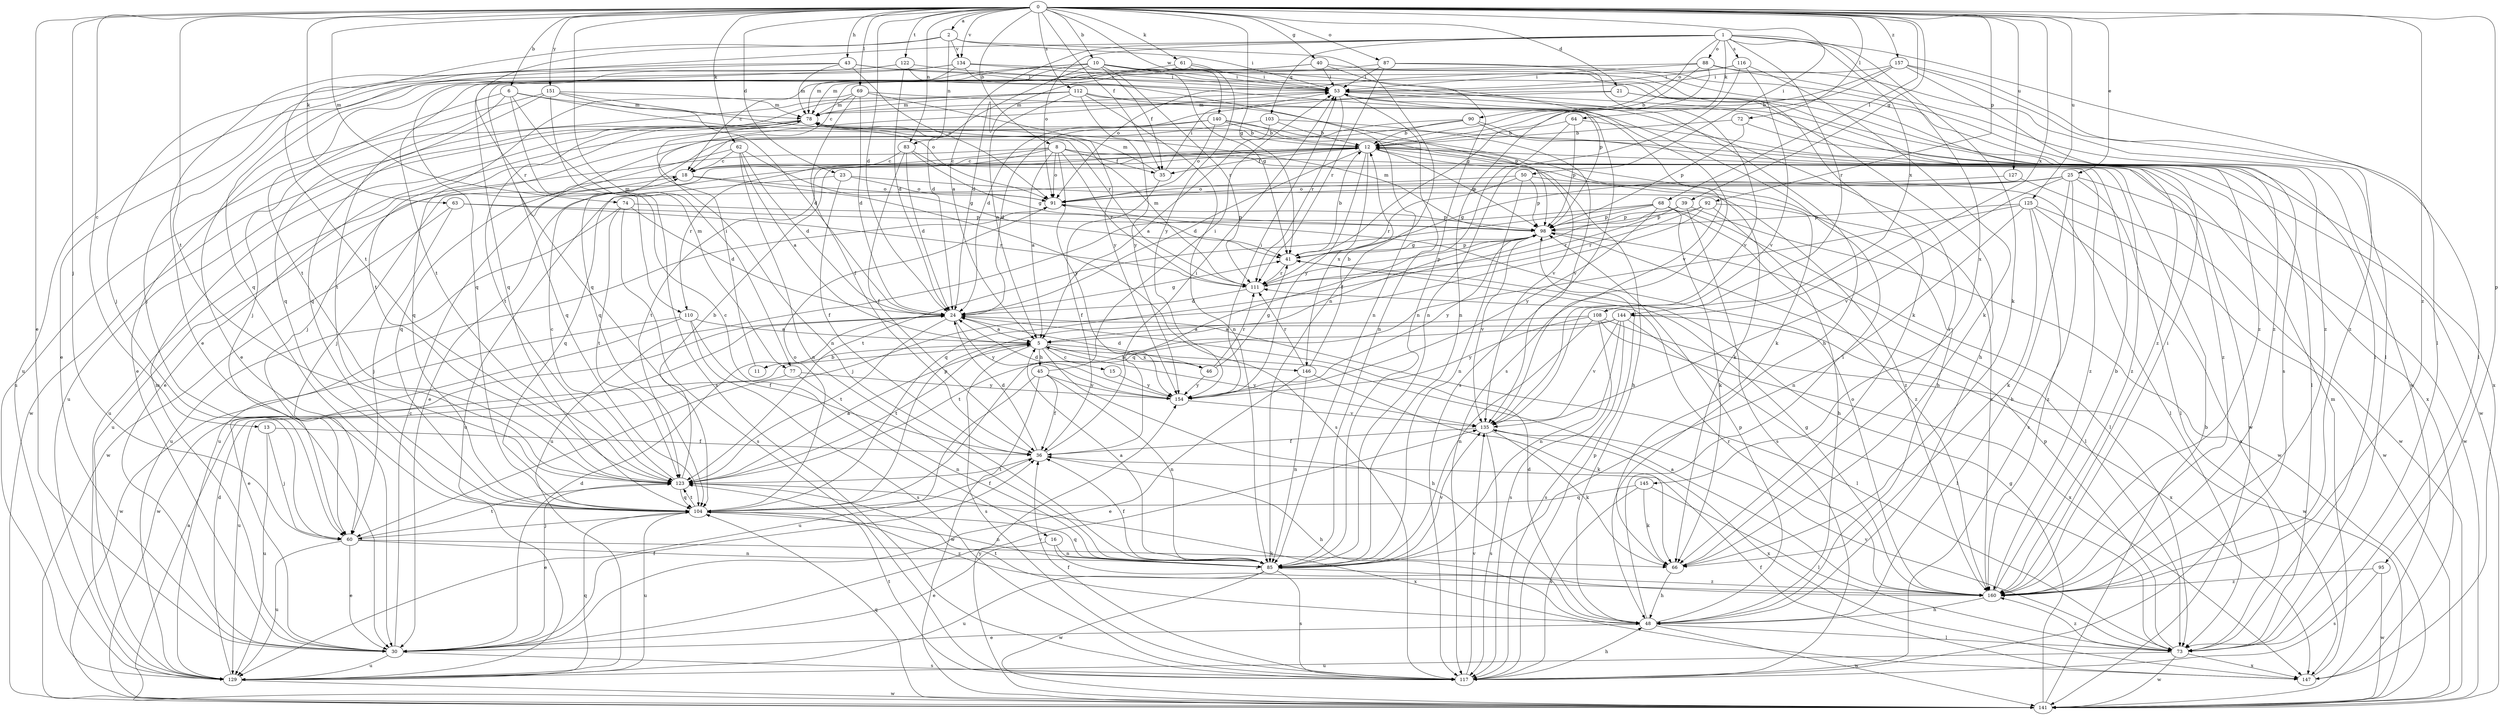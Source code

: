 strict digraph  {
0;
1;
2;
5;
6;
8;
10;
11;
12;
13;
15;
16;
18;
21;
23;
24;
25;
30;
35;
36;
39;
40;
41;
43;
45;
46;
48;
50;
53;
60;
61;
62;
63;
64;
66;
68;
69;
72;
73;
74;
77;
78;
83;
85;
87;
88;
90;
91;
92;
95;
98;
103;
104;
108;
110;
111;
112;
116;
117;
122;
123;
125;
127;
129;
134;
135;
140;
141;
144;
145;
146;
147;
151;
154;
157;
160;
0 -> 2  [label=a];
0 -> 6  [label=b];
0 -> 8  [label=b];
0 -> 10  [label=b];
0 -> 13  [label=c];
0 -> 21  [label=d];
0 -> 23  [label=d];
0 -> 24  [label=d];
0 -> 25  [label=e];
0 -> 30  [label=e];
0 -> 35  [label=f];
0 -> 39  [label=g];
0 -> 40  [label=g];
0 -> 41  [label=g];
0 -> 43  [label=h];
0 -> 50  [label=i];
0 -> 60  [label=j];
0 -> 61  [label=k];
0 -> 62  [label=k];
0 -> 63  [label=k];
0 -> 68  [label=l];
0 -> 69  [label=l];
0 -> 72  [label=l];
0 -> 74  [label=m];
0 -> 77  [label=m];
0 -> 83  [label=n];
0 -> 87  [label=o];
0 -> 92  [label=p];
0 -> 95  [label=p];
0 -> 112  [label=s];
0 -> 122  [label=t];
0 -> 123  [label=t];
0 -> 125  [label=u];
0 -> 127  [label=u];
0 -> 134  [label=v];
0 -> 140  [label=w];
0 -> 144  [label=x];
0 -> 151  [label=y];
0 -> 157  [label=z];
0 -> 160  [label=z];
1 -> 5  [label=a];
1 -> 30  [label=e];
1 -> 64  [label=k];
1 -> 66  [label=k];
1 -> 73  [label=l];
1 -> 88  [label=o];
1 -> 90  [label=o];
1 -> 91  [label=o];
1 -> 103  [label=q];
1 -> 108  [label=r];
1 -> 116  [label=s];
1 -> 144  [label=x];
1 -> 145  [label=x];
2 -> 53  [label=i];
2 -> 83  [label=n];
2 -> 85  [label=n];
2 -> 110  [label=r];
2 -> 123  [label=t];
2 -> 134  [label=v];
5 -> 11  [label=b];
5 -> 15  [label=c];
5 -> 45  [label=h];
5 -> 46  [label=h];
5 -> 48  [label=h];
5 -> 117  [label=s];
5 -> 123  [label=t];
5 -> 135  [label=v];
5 -> 146  [label=x];
6 -> 16  [label=c];
6 -> 60  [label=j];
6 -> 77  [label=m];
6 -> 78  [label=m];
6 -> 91  [label=o];
6 -> 123  [label=t];
8 -> 5  [label=a];
8 -> 18  [label=c];
8 -> 35  [label=f];
8 -> 48  [label=h];
8 -> 91  [label=o];
8 -> 110  [label=r];
8 -> 111  [label=r];
8 -> 129  [label=u];
8 -> 154  [label=y];
8 -> 160  [label=z];
10 -> 18  [label=c];
10 -> 24  [label=d];
10 -> 30  [label=e];
10 -> 35  [label=f];
10 -> 41  [label=g];
10 -> 53  [label=i];
10 -> 73  [label=l];
10 -> 111  [label=r];
10 -> 117  [label=s];
10 -> 123  [label=t];
11 -> 53  [label=i];
12 -> 18  [label=c];
12 -> 24  [label=d];
12 -> 30  [label=e];
12 -> 35  [label=f];
12 -> 48  [label=h];
12 -> 60  [label=j];
12 -> 98  [label=p];
12 -> 123  [label=t];
12 -> 141  [label=w];
12 -> 146  [label=x];
12 -> 154  [label=y];
12 -> 160  [label=z];
13 -> 36  [label=f];
13 -> 60  [label=j];
13 -> 129  [label=u];
15 -> 154  [label=y];
16 -> 30  [label=e];
16 -> 85  [label=n];
16 -> 160  [label=z];
18 -> 91  [label=o];
18 -> 117  [label=s];
18 -> 129  [label=u];
21 -> 24  [label=d];
21 -> 48  [label=h];
21 -> 78  [label=m];
21 -> 147  [label=x];
23 -> 36  [label=f];
23 -> 91  [label=o];
23 -> 104  [label=q];
23 -> 160  [label=z];
24 -> 5  [label=a];
24 -> 41  [label=g];
24 -> 73  [label=l];
24 -> 123  [label=t];
24 -> 141  [label=w];
24 -> 154  [label=y];
25 -> 41  [label=g];
25 -> 48  [label=h];
25 -> 73  [label=l];
25 -> 91  [label=o];
25 -> 117  [label=s];
25 -> 129  [label=u];
25 -> 135  [label=v];
25 -> 141  [label=w];
30 -> 18  [label=c];
30 -> 24  [label=d];
30 -> 36  [label=f];
30 -> 78  [label=m];
30 -> 117  [label=s];
30 -> 129  [label=u];
30 -> 135  [label=v];
35 -> 36  [label=f];
35 -> 53  [label=i];
35 -> 78  [label=m];
36 -> 24  [label=d];
36 -> 48  [label=h];
36 -> 53  [label=i];
36 -> 123  [label=t];
39 -> 98  [label=p];
39 -> 104  [label=q];
39 -> 111  [label=r];
39 -> 117  [label=s];
39 -> 141  [label=w];
40 -> 18  [label=c];
40 -> 53  [label=i];
40 -> 85  [label=n];
40 -> 104  [label=q];
40 -> 160  [label=z];
41 -> 12  [label=b];
41 -> 98  [label=p];
41 -> 111  [label=r];
43 -> 48  [label=h];
43 -> 53  [label=i];
43 -> 60  [label=j];
43 -> 78  [label=m];
43 -> 91  [label=o];
43 -> 104  [label=q];
45 -> 36  [label=f];
45 -> 53  [label=i];
45 -> 85  [label=n];
45 -> 129  [label=u];
45 -> 141  [label=w];
45 -> 154  [label=y];
46 -> 24  [label=d];
46 -> 41  [label=g];
46 -> 111  [label=r];
46 -> 154  [label=y];
48 -> 24  [label=d];
48 -> 30  [label=e];
48 -> 53  [label=i];
48 -> 73  [label=l];
48 -> 98  [label=p];
48 -> 123  [label=t];
48 -> 141  [label=w];
50 -> 73  [label=l];
50 -> 85  [label=n];
50 -> 91  [label=o];
50 -> 98  [label=p];
50 -> 111  [label=r];
53 -> 78  [label=m];
53 -> 85  [label=n];
53 -> 111  [label=r];
53 -> 160  [label=z];
60 -> 30  [label=e];
60 -> 66  [label=k];
60 -> 85  [label=n];
60 -> 123  [label=t];
60 -> 129  [label=u];
61 -> 53  [label=i];
61 -> 78  [label=m];
61 -> 123  [label=t];
61 -> 154  [label=y];
61 -> 160  [label=z];
62 -> 5  [label=a];
62 -> 18  [label=c];
62 -> 24  [label=d];
62 -> 41  [label=g];
62 -> 85  [label=n];
62 -> 104  [label=q];
63 -> 60  [label=j];
63 -> 98  [label=p];
63 -> 111  [label=r];
63 -> 141  [label=w];
64 -> 12  [label=b];
64 -> 36  [label=f];
64 -> 98  [label=p];
64 -> 141  [label=w];
66 -> 48  [label=h];
66 -> 53  [label=i];
68 -> 66  [label=k];
68 -> 73  [label=l];
68 -> 98  [label=p];
68 -> 123  [label=t];
68 -> 129  [label=u];
68 -> 154  [label=y];
68 -> 160  [label=z];
69 -> 24  [label=d];
69 -> 36  [label=f];
69 -> 78  [label=m];
69 -> 123  [label=t];
69 -> 135  [label=v];
69 -> 154  [label=y];
72 -> 12  [label=b];
72 -> 73  [label=l];
72 -> 98  [label=p];
73 -> 98  [label=p];
73 -> 129  [label=u];
73 -> 135  [label=v];
73 -> 141  [label=w];
73 -> 147  [label=x];
73 -> 160  [label=z];
74 -> 24  [label=d];
74 -> 98  [label=p];
74 -> 117  [label=s];
74 -> 123  [label=t];
74 -> 129  [label=u];
77 -> 85  [label=n];
77 -> 129  [label=u];
77 -> 154  [label=y];
78 -> 12  [label=b];
78 -> 85  [label=n];
78 -> 104  [label=q];
78 -> 123  [label=t];
78 -> 129  [label=u];
78 -> 141  [label=w];
83 -> 18  [label=c];
83 -> 24  [label=d];
83 -> 36  [label=f];
83 -> 41  [label=g];
83 -> 66  [label=k];
85 -> 5  [label=a];
85 -> 36  [label=f];
85 -> 104  [label=q];
85 -> 117  [label=s];
85 -> 129  [label=u];
85 -> 135  [label=v];
85 -> 141  [label=w];
85 -> 160  [label=z];
87 -> 53  [label=i];
87 -> 104  [label=q];
87 -> 111  [label=r];
87 -> 135  [label=v];
87 -> 160  [label=z];
88 -> 12  [label=b];
88 -> 24  [label=d];
88 -> 53  [label=i];
88 -> 73  [label=l];
88 -> 85  [label=n];
88 -> 141  [label=w];
90 -> 12  [label=b];
90 -> 60  [label=j];
90 -> 104  [label=q];
90 -> 147  [label=x];
90 -> 160  [label=z];
91 -> 98  [label=p];
91 -> 129  [label=u];
92 -> 48  [label=h];
92 -> 60  [label=j];
92 -> 98  [label=p];
92 -> 111  [label=r];
92 -> 160  [label=z];
95 -> 117  [label=s];
95 -> 141  [label=w];
95 -> 160  [label=z];
98 -> 41  [label=g];
98 -> 73  [label=l];
98 -> 78  [label=m];
98 -> 135  [label=v];
98 -> 154  [label=y];
103 -> 5  [label=a];
103 -> 12  [label=b];
103 -> 104  [label=q];
103 -> 135  [label=v];
104 -> 36  [label=f];
104 -> 60  [label=j];
104 -> 85  [label=n];
104 -> 91  [label=o];
104 -> 98  [label=p];
104 -> 123  [label=t];
104 -> 129  [label=u];
104 -> 160  [label=z];
108 -> 5  [label=a];
108 -> 85  [label=n];
108 -> 117  [label=s];
108 -> 141  [label=w];
108 -> 147  [label=x];
108 -> 154  [label=y];
110 -> 5  [label=a];
110 -> 30  [label=e];
110 -> 36  [label=f];
110 -> 117  [label=s];
110 -> 141  [label=w];
111 -> 24  [label=d];
111 -> 78  [label=m];
111 -> 98  [label=p];
112 -> 5  [label=a];
112 -> 78  [label=m];
112 -> 85  [label=n];
112 -> 98  [label=p];
112 -> 104  [label=q];
112 -> 117  [label=s];
112 -> 129  [label=u];
112 -> 154  [label=y];
116 -> 53  [label=i];
116 -> 66  [label=k];
116 -> 85  [label=n];
116 -> 91  [label=o];
116 -> 135  [label=v];
117 -> 36  [label=f];
117 -> 48  [label=h];
117 -> 98  [label=p];
117 -> 123  [label=t];
117 -> 135  [label=v];
122 -> 24  [label=d];
122 -> 30  [label=e];
122 -> 53  [label=i];
122 -> 60  [label=j];
122 -> 98  [label=p];
123 -> 5  [label=a];
123 -> 12  [label=b];
123 -> 18  [label=c];
123 -> 30  [label=e];
123 -> 104  [label=q];
123 -> 147  [label=x];
125 -> 66  [label=k];
125 -> 85  [label=n];
125 -> 98  [label=p];
125 -> 104  [label=q];
125 -> 141  [label=w];
125 -> 147  [label=x];
125 -> 160  [label=z];
127 -> 91  [label=o];
127 -> 141  [label=w];
129 -> 24  [label=d];
129 -> 104  [label=q];
129 -> 141  [label=w];
134 -> 53  [label=i];
134 -> 66  [label=k];
134 -> 78  [label=m];
134 -> 85  [label=n];
134 -> 104  [label=q];
134 -> 129  [label=u];
135 -> 36  [label=f];
135 -> 66  [label=k];
135 -> 117  [label=s];
135 -> 147  [label=x];
140 -> 12  [label=b];
140 -> 24  [label=d];
140 -> 30  [label=e];
140 -> 66  [label=k];
140 -> 91  [label=o];
140 -> 135  [label=v];
141 -> 5  [label=a];
141 -> 12  [label=b];
141 -> 41  [label=g];
141 -> 104  [label=q];
141 -> 154  [label=y];
144 -> 5  [label=a];
144 -> 73  [label=l];
144 -> 85  [label=n];
144 -> 117  [label=s];
144 -> 123  [label=t];
144 -> 135  [label=v];
144 -> 147  [label=x];
145 -> 66  [label=k];
145 -> 73  [label=l];
145 -> 104  [label=q];
145 -> 117  [label=s];
146 -> 12  [label=b];
146 -> 30  [label=e];
146 -> 66  [label=k];
146 -> 85  [label=n];
146 -> 111  [label=r];
147 -> 36  [label=f];
147 -> 78  [label=m];
151 -> 24  [label=d];
151 -> 30  [label=e];
151 -> 78  [label=m];
151 -> 104  [label=q];
151 -> 111  [label=r];
151 -> 117  [label=s];
154 -> 24  [label=d];
154 -> 53  [label=i];
154 -> 135  [label=v];
157 -> 12  [label=b];
157 -> 41  [label=g];
157 -> 53  [label=i];
157 -> 73  [label=l];
157 -> 117  [label=s];
157 -> 160  [label=z];
160 -> 5  [label=a];
160 -> 12  [label=b];
160 -> 41  [label=g];
160 -> 48  [label=h];
160 -> 53  [label=i];
160 -> 91  [label=o];
160 -> 111  [label=r];
}
